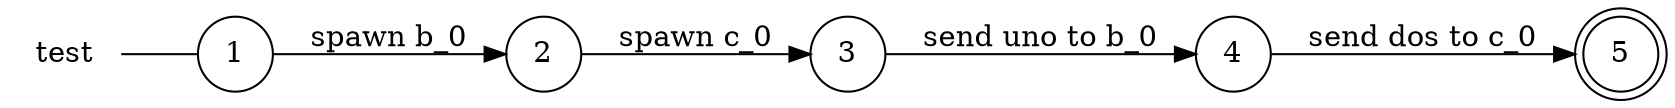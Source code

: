 digraph test {
	rankdir="LR";
	n_0 [label="test", shape="plaintext"];
	n_1 [id="5", shape=circle, label="4"];
	n_2 [id="1", shape=circle, label="1"];
	n_0 -> n_2 [arrowhead=none];
	n_3 [id="2", shape=circle, label="2"];
	n_4 [id="4", shape=doublecircle, label="5"];
	n_5 [id="3", shape=circle, label="3"];

	n_2 -> n_3 [id="[$e|0]", label="spawn b_0"];
	n_1 -> n_4 [id="[$e|3]", label="send dos to c_0"];
	n_5 -> n_1 [id="[$e|1]", label="send uno to b_0"];
	n_3 -> n_5 [id="[$e|2]", label="spawn c_0"];
}
